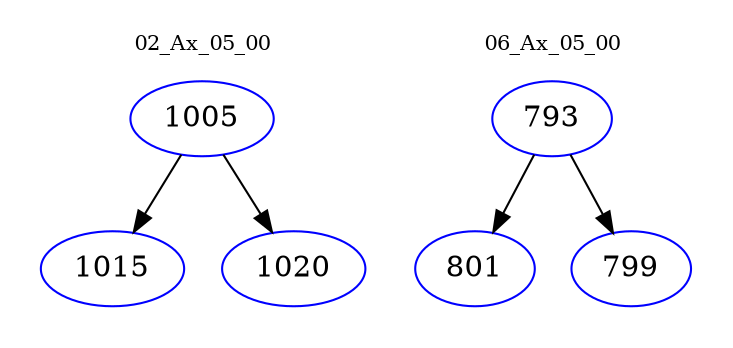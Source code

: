 digraph{
subgraph cluster_0 {
color = white
label = "02_Ax_05_00";
fontsize=10;
T0_1005 [label="1005", color="blue"]
T0_1005 -> T0_1015 [color="black"]
T0_1015 [label="1015", color="blue"]
T0_1005 -> T0_1020 [color="black"]
T0_1020 [label="1020", color="blue"]
}
subgraph cluster_1 {
color = white
label = "06_Ax_05_00";
fontsize=10;
T1_793 [label="793", color="blue"]
T1_793 -> T1_801 [color="black"]
T1_801 [label="801", color="blue"]
T1_793 -> T1_799 [color="black"]
T1_799 [label="799", color="blue"]
}
}

